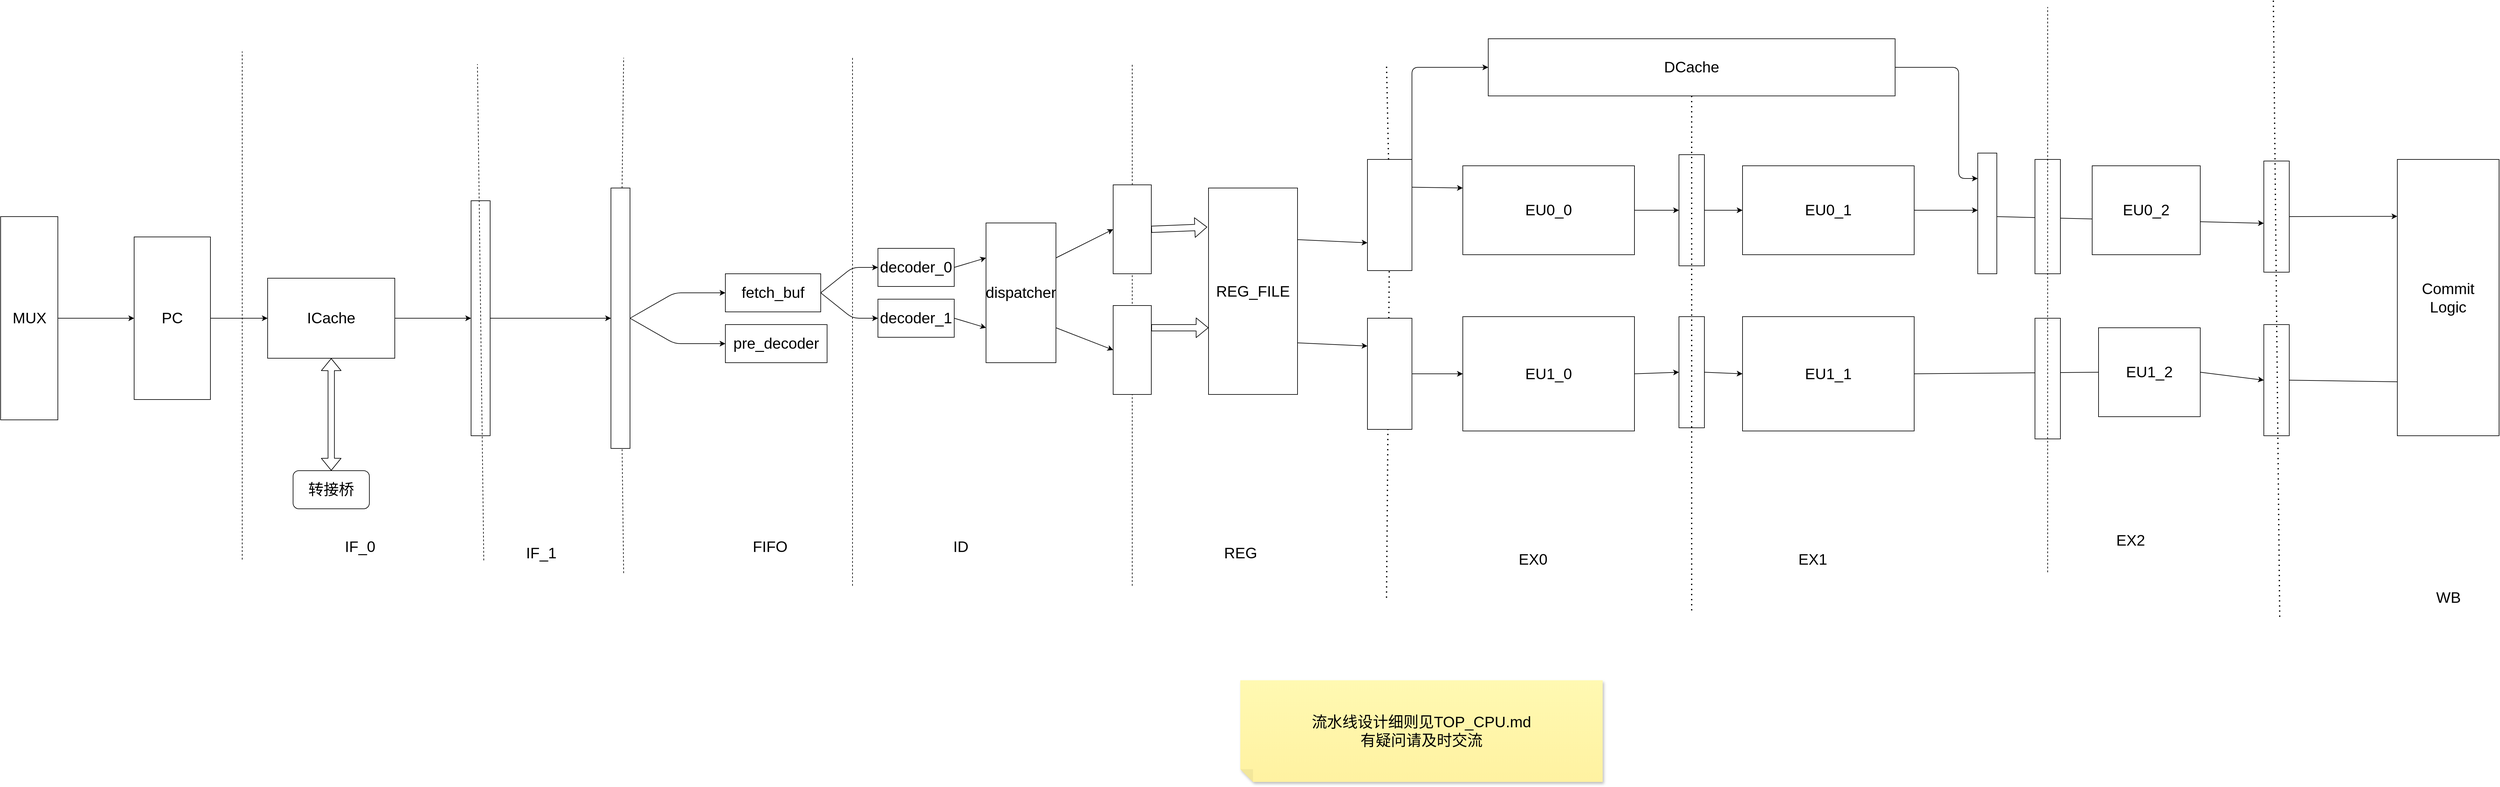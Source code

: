 <mxfile>
    <diagram id="cVIp-nzU9-chKnxCUfcy" name="第 1 页">
        <mxGraphModel dx="3303" dy="1567" grid="1" gridSize="10" guides="1" tooltips="1" connect="1" arrows="1" fold="1" page="1" pageScale="1" pageWidth="4681" pageHeight="3300" math="0" shadow="0">
            <root>
                <mxCell id="0"/>
                <mxCell id="1" parent="0"/>
                <mxCell id="7" value="" style="group" vertex="1" connectable="0" parent="1">
                    <mxGeometry x="700" y="800" width="660" height="320" as="geometry"/>
                </mxCell>
                <mxCell id="3" style="edgeStyle=none;html=1;exitX=0;exitY=0;exitDx=90;exitDy=160;exitPerimeter=0;" edge="1" parent="7" source="2">
                    <mxGeometry relative="1" as="geometry">
                        <mxPoint x="210" y="160" as="targetPoint"/>
                    </mxGeometry>
                </mxCell>
                <mxCell id="2" value="&lt;font style=&quot;font-size: 24px;&quot;&gt;MUX&lt;/font&gt;" style="shadow=0;dashed=0;align=center;html=1;strokeWidth=1;shape=mxgraph.rtl.abstract.entity;container=0;collapsible=0;kind=mux;drawPins=0;left=4;right=1;bottom=0;" vertex="1" parent="7">
                    <mxGeometry width="90" height="320" as="geometry"/>
                </mxCell>
                <mxCell id="4" value="&lt;font style=&quot;font-size: 24px;&quot;&gt;PC&lt;/font&gt;" style="whiteSpace=wrap;html=1;container=0;" vertex="1" parent="7">
                    <mxGeometry x="210" y="32" width="120" height="256" as="geometry"/>
                </mxCell>
                <mxCell id="5" value="&lt;font style=&quot;font-size: 24px;&quot;&gt;ICache&lt;/font&gt;" style="whiteSpace=wrap;html=1;container=0;" vertex="1" parent="7">
                    <mxGeometry x="420" y="97" width="200" height="126" as="geometry"/>
                </mxCell>
                <mxCell id="6" style="edgeStyle=none;html=1;exitX=1;exitY=0.5;exitDx=0;exitDy=0;entryX=0;entryY=0.5;entryDx=0;entryDy=0;" edge="1" parent="7" source="4" target="5">
                    <mxGeometry relative="1" as="geometry"/>
                </mxCell>
                <mxCell id="23" value="" style="shape=flexArrow;endArrow=classic;startArrow=classic;html=1;fontSize=24;entryX=0.5;entryY=1;entryDx=0;entryDy=0;" edge="1" parent="7" target="5">
                    <mxGeometry width="100" height="100" relative="1" as="geometry">
                        <mxPoint x="520" y="400" as="sourcePoint"/>
                        <mxPoint x="540" y="270" as="targetPoint"/>
                    </mxGeometry>
                </mxCell>
                <mxCell id="9" value="" style="endArrow=none;dashed=1;html=1;fontSize=24;" edge="1" parent="1">
                    <mxGeometry width="50" height="50" relative="1" as="geometry">
                        <mxPoint x="1080" y="1340" as="sourcePoint"/>
                        <mxPoint x="1080" y="540" as="targetPoint"/>
                    </mxGeometry>
                </mxCell>
                <mxCell id="25" style="edgeStyle=none;html=1;exitX=1;exitY=0.5;exitDx=0;exitDy=0;entryX=0;entryY=0.5;entryDx=0;entryDy=0;fontSize=24;" edge="1" parent="1" source="14" target="19">
                    <mxGeometry relative="1" as="geometry"/>
                </mxCell>
                <mxCell id="14" value="" style="rounded=0;whiteSpace=wrap;html=1;fontSize=24;" vertex="1" parent="1">
                    <mxGeometry x="1440" y="775" width="30" height="370" as="geometry"/>
                </mxCell>
                <mxCell id="16" style="edgeStyle=none;html=1;exitX=1;exitY=0.5;exitDx=0;exitDy=0;entryX=0;entryY=0.5;entryDx=0;entryDy=0;fontSize=24;" edge="1" parent="1" source="5" target="14">
                    <mxGeometry relative="1" as="geometry"/>
                </mxCell>
                <mxCell id="17" value="" style="endArrow=none;dashed=1;html=1;fontSize=24;" edge="1" parent="1">
                    <mxGeometry width="50" height="50" relative="1" as="geometry">
                        <mxPoint x="1460" y="1341.263" as="sourcePoint"/>
                        <mxPoint x="1450" y="560" as="targetPoint"/>
                    </mxGeometry>
                </mxCell>
                <mxCell id="18" value="IF_0" style="text;html=1;align=center;verticalAlign=middle;resizable=0;points=[];autosize=1;strokeColor=none;fillColor=none;fontSize=24;" vertex="1" parent="1">
                    <mxGeometry x="1230" y="1300" width="70" height="40" as="geometry"/>
                </mxCell>
                <mxCell id="20" value="" style="endArrow=none;dashed=1;html=1;fontSize=24;startArrow=none;" edge="1" parent="1" source="19">
                    <mxGeometry width="50" height="50" relative="1" as="geometry">
                        <mxPoint x="1680" y="1361.263" as="sourcePoint"/>
                        <mxPoint x="1680" y="550" as="targetPoint"/>
                    </mxGeometry>
                </mxCell>
                <mxCell id="21" value="IF_1" style="text;html=1;align=center;verticalAlign=middle;resizable=0;points=[];autosize=1;strokeColor=none;fillColor=none;fontSize=24;" vertex="1" parent="1">
                    <mxGeometry x="1515" y="1310" width="70" height="40" as="geometry"/>
                </mxCell>
                <mxCell id="24" value="转接桥" style="rounded=1;whiteSpace=wrap;html=1;fontSize=24;" vertex="1" parent="1">
                    <mxGeometry x="1160" y="1200" width="120" height="60" as="geometry"/>
                </mxCell>
                <mxCell id="26" value="" style="endArrow=none;dashed=1;html=1;fontSize=24;" edge="1" parent="1" target="19">
                    <mxGeometry width="50" height="50" relative="1" as="geometry">
                        <mxPoint x="1680" y="1361.263" as="sourcePoint"/>
                        <mxPoint x="1680" y="550" as="targetPoint"/>
                    </mxGeometry>
                </mxCell>
                <mxCell id="28" style="edgeStyle=none;html=1;exitX=1;exitY=0.5;exitDx=0;exitDy=0;fontSize=24;" edge="1" parent="1" source="19">
                    <mxGeometry relative="1" as="geometry">
                        <mxPoint x="1840" y="920" as="targetPoint"/>
                        <Array as="points">
                            <mxPoint x="1760" y="920"/>
                        </Array>
                    </mxGeometry>
                </mxCell>
                <mxCell id="29" style="edgeStyle=none;html=1;exitX=1;exitY=0.5;exitDx=0;exitDy=0;fontSize=24;" edge="1" parent="1" source="19">
                    <mxGeometry relative="1" as="geometry">
                        <mxPoint x="1840" y="1000" as="targetPoint"/>
                        <Array as="points">
                            <mxPoint x="1760" y="1000"/>
                        </Array>
                    </mxGeometry>
                </mxCell>
                <mxCell id="19" value="" style="whiteSpace=wrap;html=1;fontSize=24;" vertex="1" parent="1">
                    <mxGeometry x="1660" y="755" width="30" height="410" as="geometry"/>
                </mxCell>
                <mxCell id="27" value="FIFO" style="text;html=1;align=center;verticalAlign=middle;resizable=0;points=[];autosize=1;strokeColor=none;fillColor=none;fontSize=24;" vertex="1" parent="1">
                    <mxGeometry x="1870" y="1300" width="80" height="40" as="geometry"/>
                </mxCell>
                <mxCell id="33" style="edgeStyle=none;html=1;exitX=1;exitY=0.5;exitDx=0;exitDy=0;fontSize=24;" edge="1" parent="1" source="30">
                    <mxGeometry relative="1" as="geometry">
                        <mxPoint x="2080" y="880" as="targetPoint"/>
                        <Array as="points">
                            <mxPoint x="2040" y="880"/>
                        </Array>
                    </mxGeometry>
                </mxCell>
                <mxCell id="35" style="edgeStyle=none;html=1;exitX=1;exitY=0.5;exitDx=0;exitDy=0;fontSize=24;entryX=0;entryY=0.5;entryDx=0;entryDy=0;" edge="1" parent="1" source="30" target="36">
                    <mxGeometry relative="1" as="geometry">
                        <mxPoint x="2090" y="960" as="targetPoint"/>
                        <Array as="points">
                            <mxPoint x="2040" y="960"/>
                        </Array>
                    </mxGeometry>
                </mxCell>
                <mxCell id="30" value="fetch_buf" style="rounded=0;whiteSpace=wrap;html=1;fontSize=24;" vertex="1" parent="1">
                    <mxGeometry x="1840" y="890" width="150" height="60" as="geometry"/>
                </mxCell>
                <mxCell id="31" value="pre_decoder" style="rounded=0;whiteSpace=wrap;html=1;fontSize=24;" vertex="1" parent="1">
                    <mxGeometry x="1840" y="970" width="160" height="60" as="geometry"/>
                </mxCell>
                <mxCell id="32" value="" style="endArrow=none;dashed=1;html=1;fontSize=24;" edge="1" parent="1">
                    <mxGeometry width="50" height="50" relative="1" as="geometry">
                        <mxPoint x="2040" y="1381.263" as="sourcePoint"/>
                        <mxPoint x="2040" y="550" as="targetPoint"/>
                    </mxGeometry>
                </mxCell>
                <mxCell id="40" style="edgeStyle=none;html=1;exitX=1;exitY=0.5;exitDx=0;exitDy=0;entryX=0;entryY=0.25;entryDx=0;entryDy=0;fontSize=24;" edge="1" parent="1" source="34" target="39">
                    <mxGeometry relative="1" as="geometry"/>
                </mxCell>
                <mxCell id="34" value="decoder_0" style="rounded=0;whiteSpace=wrap;html=1;fontSize=24;" vertex="1" parent="1">
                    <mxGeometry x="2080" y="850" width="120" height="60" as="geometry"/>
                </mxCell>
                <mxCell id="41" style="edgeStyle=none;html=1;exitX=1;exitY=0.5;exitDx=0;exitDy=0;entryX=0;entryY=0.75;entryDx=0;entryDy=0;fontSize=24;" edge="1" parent="1" source="36" target="39">
                    <mxGeometry relative="1" as="geometry"/>
                </mxCell>
                <mxCell id="36" value="decoder_1" style="rounded=0;whiteSpace=wrap;html=1;fontSize=24;" vertex="1" parent="1">
                    <mxGeometry x="2080" y="930" width="120" height="60" as="geometry"/>
                </mxCell>
                <mxCell id="37" value="ID" style="text;html=1;align=center;verticalAlign=middle;resizable=0;points=[];autosize=1;strokeColor=none;fillColor=none;fontSize=24;" vertex="1" parent="1">
                    <mxGeometry x="2185" y="1300" width="50" height="40" as="geometry"/>
                </mxCell>
                <mxCell id="38" value="" style="endArrow=none;dashed=1;html=1;fontSize=24;startArrow=none;" edge="1" parent="1" source="42">
                    <mxGeometry width="50" height="50" relative="1" as="geometry">
                        <mxPoint x="2480" y="1381.263" as="sourcePoint"/>
                        <mxPoint x="2480" y="560" as="targetPoint"/>
                    </mxGeometry>
                </mxCell>
                <mxCell id="45" style="edgeStyle=none;html=1;exitX=1;exitY=0.25;exitDx=0;exitDy=0;entryX=0;entryY=0.5;entryDx=0;entryDy=0;fontSize=24;" edge="1" parent="1" source="39" target="42">
                    <mxGeometry relative="1" as="geometry"/>
                </mxCell>
                <mxCell id="46" style="edgeStyle=none;html=1;exitX=1;exitY=0.75;exitDx=0;exitDy=0;entryX=0;entryY=0.5;entryDx=0;entryDy=0;fontSize=24;" edge="1" parent="1" source="39" target="44">
                    <mxGeometry relative="1" as="geometry"/>
                </mxCell>
                <mxCell id="39" value="dispatcher" style="rounded=0;whiteSpace=wrap;html=1;fontSize=24;" vertex="1" parent="1">
                    <mxGeometry x="2250" y="810" width="110" height="220" as="geometry"/>
                </mxCell>
                <mxCell id="43" value="" style="endArrow=none;dashed=1;html=1;fontSize=24;" edge="1" parent="1" target="42">
                    <mxGeometry width="50" height="50" relative="1" as="geometry">
                        <mxPoint x="2480" y="1381.263" as="sourcePoint"/>
                        <mxPoint x="2480" y="560" as="targetPoint"/>
                    </mxGeometry>
                </mxCell>
                <mxCell id="42" value="" style="rounded=0;whiteSpace=wrap;html=1;fontSize=24;" vertex="1" parent="1">
                    <mxGeometry x="2450" y="750" width="60" height="140" as="geometry"/>
                </mxCell>
                <mxCell id="44" value="" style="rounded=0;whiteSpace=wrap;html=1;fontSize=24;" vertex="1" parent="1">
                    <mxGeometry x="2450" y="940" width="60" height="140" as="geometry"/>
                </mxCell>
                <mxCell id="53" style="edgeStyle=none;html=1;exitX=1;exitY=0.25;exitDx=0;exitDy=0;entryX=0;entryY=0.75;entryDx=0;entryDy=0;fontSize=24;" edge="1" parent="1" source="47" target="51">
                    <mxGeometry relative="1" as="geometry"/>
                </mxCell>
                <mxCell id="54" style="edgeStyle=none;html=1;exitX=1;exitY=0.75;exitDx=0;exitDy=0;entryX=0;entryY=0.25;entryDx=0;entryDy=0;fontSize=24;" edge="1" parent="1" source="47" target="52">
                    <mxGeometry relative="1" as="geometry"/>
                </mxCell>
                <mxCell id="47" value="REG_FILE" style="rounded=0;whiteSpace=wrap;html=1;fontSize=24;" vertex="1" parent="1">
                    <mxGeometry x="2600" y="755" width="140" height="325" as="geometry"/>
                </mxCell>
                <mxCell id="48" value="" style="shape=flexArrow;endArrow=classic;html=1;fontSize=24;exitX=1;exitY=0.5;exitDx=0;exitDy=0;entryX=-0.015;entryY=0.189;entryDx=0;entryDy=0;entryPerimeter=0;" edge="1" parent="1" source="42" target="47">
                    <mxGeometry width="50" height="50" relative="1" as="geometry">
                        <mxPoint x="2550" y="820" as="sourcePoint"/>
                        <mxPoint x="2600" y="770" as="targetPoint"/>
                    </mxGeometry>
                </mxCell>
                <mxCell id="49" value="" style="shape=flexArrow;endArrow=classic;html=1;fontSize=24;exitX=1;exitY=0.25;exitDx=0;exitDy=0;" edge="1" parent="1" source="44">
                    <mxGeometry width="50" height="50" relative="1" as="geometry">
                        <mxPoint x="2580" y="1020" as="sourcePoint"/>
                        <mxPoint x="2600" y="975" as="targetPoint"/>
                    </mxGeometry>
                </mxCell>
                <mxCell id="50" value="" style="endArrow=none;dashed=1;html=1;dashPattern=1 3;strokeWidth=2;fontSize=24;startArrow=none;" edge="1" parent="1" source="51">
                    <mxGeometry width="50" height="50" relative="1" as="geometry">
                        <mxPoint x="2880" y="1400" as="sourcePoint"/>
                        <mxPoint x="2880" y="560" as="targetPoint"/>
                    </mxGeometry>
                </mxCell>
                <mxCell id="55" value="" style="endArrow=none;dashed=1;html=1;dashPattern=1 3;strokeWidth=2;fontSize=24;" edge="1" parent="1" target="51">
                    <mxGeometry width="50" height="50" relative="1" as="geometry">
                        <mxPoint x="2880" y="1400" as="sourcePoint"/>
                        <mxPoint x="2880" y="560" as="targetPoint"/>
                    </mxGeometry>
                </mxCell>
                <mxCell id="60" style="edgeStyle=none;html=1;exitX=1;exitY=0.5;exitDx=0;exitDy=0;entryX=0;entryY=0.5;entryDx=0;entryDy=0;fontSize=24;" edge="1" parent="1" source="52" target="57">
                    <mxGeometry relative="1" as="geometry"/>
                </mxCell>
                <mxCell id="52" value="" style="rounded=0;whiteSpace=wrap;html=1;fontSize=24;" vertex="1" parent="1">
                    <mxGeometry x="2850" y="960" width="70" height="175" as="geometry"/>
                </mxCell>
                <mxCell id="59" style="edgeStyle=none;html=1;exitX=1;exitY=0.25;exitDx=0;exitDy=0;entryX=0;entryY=0.25;entryDx=0;entryDy=0;fontSize=24;" edge="1" parent="1" source="51" target="56">
                    <mxGeometry relative="1" as="geometry"/>
                </mxCell>
                <mxCell id="79" style="edgeStyle=none;html=1;exitX=1;exitY=0;exitDx=0;exitDy=0;entryX=0;entryY=0.5;entryDx=0;entryDy=0;fontSize=24;" edge="1" parent="1" source="51" target="78">
                    <mxGeometry relative="1" as="geometry">
                        <Array as="points">
                            <mxPoint x="2920" y="565"/>
                        </Array>
                    </mxGeometry>
                </mxCell>
                <mxCell id="51" value="" style="rounded=0;whiteSpace=wrap;html=1;fontSize=24;" vertex="1" parent="1">
                    <mxGeometry x="2850" y="710" width="70" height="175" as="geometry"/>
                </mxCell>
                <mxCell id="64" style="edgeStyle=none;html=1;exitX=1;exitY=0.5;exitDx=0;exitDy=0;entryX=0;entryY=0.5;entryDx=0;entryDy=0;fontSize=24;" edge="1" parent="1" source="56" target="62">
                    <mxGeometry relative="1" as="geometry"/>
                </mxCell>
                <mxCell id="56" value="EU0_0" style="rounded=0;whiteSpace=wrap;html=1;fontSize=24;" vertex="1" parent="1">
                    <mxGeometry x="3000" y="720" width="270" height="140" as="geometry"/>
                </mxCell>
                <mxCell id="65" style="edgeStyle=none;html=1;exitX=1;exitY=0.5;exitDx=0;exitDy=0;entryX=0;entryY=0.5;entryDx=0;entryDy=0;fontSize=24;" edge="1" parent="1" source="57" target="63">
                    <mxGeometry relative="1" as="geometry"/>
                </mxCell>
                <mxCell id="57" value="EU1_0" style="rounded=0;whiteSpace=wrap;html=1;fontSize=24;" vertex="1" parent="1">
                    <mxGeometry x="3000" y="957.5" width="270" height="180" as="geometry"/>
                </mxCell>
                <mxCell id="73" style="edgeStyle=none;html=1;exitX=1;exitY=0.5;exitDx=0;exitDy=0;entryX=0;entryY=0.5;entryDx=0;entryDy=0;fontSize=24;" edge="1" parent="1" source="62" target="68">
                    <mxGeometry relative="1" as="geometry"/>
                </mxCell>
                <mxCell id="62" value="" style="rounded=0;whiteSpace=wrap;html=1;fontSize=24;" vertex="1" parent="1">
                    <mxGeometry x="3340" y="702.5" width="40" height="175" as="geometry"/>
                </mxCell>
                <mxCell id="74" style="edgeStyle=none;html=1;exitX=1;exitY=0.5;exitDx=0;exitDy=0;entryX=0;entryY=0.5;entryDx=0;entryDy=0;fontSize=24;" edge="1" parent="1" source="63" target="70">
                    <mxGeometry relative="1" as="geometry"/>
                </mxCell>
                <mxCell id="63" value="" style="rounded=0;whiteSpace=wrap;html=1;fontSize=24;" vertex="1" parent="1">
                    <mxGeometry x="3340" y="957.5" width="40" height="175" as="geometry"/>
                </mxCell>
                <mxCell id="66" value="" style="endArrow=none;dashed=1;html=1;dashPattern=1 3;strokeWidth=2;fontSize=24;" edge="1" parent="1">
                    <mxGeometry width="50" height="50" relative="1" as="geometry">
                        <mxPoint x="3360" y="1420" as="sourcePoint"/>
                        <mxPoint x="3360" y="560" as="targetPoint"/>
                    </mxGeometry>
                </mxCell>
                <mxCell id="67" style="edgeStyle=none;html=1;exitX=1;exitY=0.5;exitDx=0;exitDy=0;fontSize=24;" edge="1" parent="1" source="68">
                    <mxGeometry relative="1" as="geometry">
                        <mxPoint x="3810" y="790" as="targetPoint"/>
                    </mxGeometry>
                </mxCell>
                <mxCell id="68" value="EU0_1" style="rounded=0;whiteSpace=wrap;html=1;fontSize=24;" vertex="1" parent="1">
                    <mxGeometry x="3440" y="720" width="270" height="140" as="geometry"/>
                </mxCell>
                <mxCell id="69" style="edgeStyle=none;html=1;exitX=1;exitY=0.5;exitDx=0;exitDy=0;entryX=0;entryY=0.5;entryDx=0;entryDy=0;fontSize=24;startArrow=none;" edge="1" parent="1" source="95" target="72">
                    <mxGeometry relative="1" as="geometry"/>
                </mxCell>
                <mxCell id="70" value="EU1_1" style="rounded=0;whiteSpace=wrap;html=1;fontSize=24;" vertex="1" parent="1">
                    <mxGeometry x="3440" y="957.5" width="270" height="180" as="geometry"/>
                </mxCell>
                <mxCell id="89" style="edgeStyle=none;html=1;exitX=1;exitY=0.5;exitDx=0;exitDy=0;entryX=0;entryY=0.206;entryDx=0;entryDy=0;entryPerimeter=0;fontSize=24;" edge="1" parent="1" source="71" target="88">
                    <mxGeometry relative="1" as="geometry"/>
                </mxCell>
                <mxCell id="71" value="" style="rounded=0;whiteSpace=wrap;html=1;fontSize=24;" vertex="1" parent="1">
                    <mxGeometry x="4260" y="712.5" width="40" height="175" as="geometry"/>
                </mxCell>
                <mxCell id="90" style="edgeStyle=none;html=1;exitX=1;exitY=0.5;exitDx=0;exitDy=0;entryX=0.063;entryY=0.805;entryDx=0;entryDy=0;entryPerimeter=0;fontSize=24;" edge="1" parent="1" source="72" target="88">
                    <mxGeometry relative="1" as="geometry"/>
                </mxCell>
                <mxCell id="72" value="" style="rounded=0;whiteSpace=wrap;html=1;fontSize=24;" vertex="1" parent="1">
                    <mxGeometry x="4260" y="970" width="40" height="175" as="geometry"/>
                </mxCell>
                <mxCell id="75" value="REG" style="text;html=1;align=center;verticalAlign=middle;resizable=0;points=[];autosize=1;strokeColor=none;fillColor=none;fontSize=24;" vertex="1" parent="1">
                    <mxGeometry x="2610" y="1310" width="80" height="40" as="geometry"/>
                </mxCell>
                <mxCell id="76" value="EX0" style="text;html=1;align=center;verticalAlign=middle;resizable=0;points=[];autosize=1;strokeColor=none;fillColor=none;fontSize=24;" vertex="1" parent="1">
                    <mxGeometry x="3075" y="1320" width="70" height="40" as="geometry"/>
                </mxCell>
                <mxCell id="77" value="EX1" style="text;html=1;align=center;verticalAlign=middle;resizable=0;points=[];autosize=1;strokeColor=none;fillColor=none;fontSize=24;" vertex="1" parent="1">
                    <mxGeometry x="3515" y="1320" width="70" height="40" as="geometry"/>
                </mxCell>
                <mxCell id="80" style="edgeStyle=none;html=1;exitX=1;exitY=0.5;exitDx=0;exitDy=0;fontSize=24;entryX=0;entryY=0;entryDx=0;entryDy=40;entryPerimeter=0;" edge="1" parent="1" source="78" target="81">
                    <mxGeometry relative="1" as="geometry">
                        <mxPoint x="3780" y="720" as="targetPoint"/>
                        <Array as="points">
                            <mxPoint x="3780" y="565"/>
                            <mxPoint x="3780" y="740"/>
                        </Array>
                    </mxGeometry>
                </mxCell>
                <mxCell id="78" value="DCache" style="rounded=0;whiteSpace=wrap;html=1;fontSize=24;" vertex="1" parent="1">
                    <mxGeometry x="3040" y="520" width="640" height="90" as="geometry"/>
                </mxCell>
                <mxCell id="85" style="edgeStyle=none;html=1;exitX=0;exitY=0;exitDx=30.0;exitDy=100;exitPerimeter=0;entryX=0;entryY=0.56;entryDx=0;entryDy=0;entryPerimeter=0;fontSize=24;" edge="1" parent="1" source="81" target="71">
                    <mxGeometry relative="1" as="geometry"/>
                </mxCell>
                <mxCell id="81" value="" style="shadow=0;dashed=0;align=center;html=1;strokeWidth=1;shape=mxgraph.rtl.abstract.entity;container=1;collapsible=0;kind=mux;drawPins=0;left=4;right=1;bottom=0;fontSize=24;" vertex="1" parent="1">
                    <mxGeometry x="3810" y="700" width="30" height="190" as="geometry"/>
                </mxCell>
                <mxCell id="86" value="" style="endArrow=none;dashed=1;html=1;dashPattern=1 3;strokeWidth=2;fontSize=24;" edge="1" parent="1">
                    <mxGeometry width="50" height="50" relative="1" as="geometry">
                        <mxPoint x="4285" y="1430" as="sourcePoint"/>
                        <mxPoint x="4275" y="460" as="targetPoint"/>
                    </mxGeometry>
                </mxCell>
                <mxCell id="87" value="WB" style="text;html=1;align=center;verticalAlign=middle;resizable=0;points=[];autosize=1;strokeColor=none;fillColor=none;fontSize=24;" vertex="1" parent="1">
                    <mxGeometry x="4520" y="1380" width="60" height="40" as="geometry"/>
                </mxCell>
                <mxCell id="88" value="Commit&lt;br&gt;Logic" style="rounded=0;whiteSpace=wrap;html=1;fontSize=24;" vertex="1" parent="1">
                    <mxGeometry x="4470" y="710" width="160" height="435" as="geometry"/>
                </mxCell>
                <mxCell id="93" value="流水线设计细则见TOP_CPU.md&lt;br&gt;有疑问请及时交流" style="shape=note;whiteSpace=wrap;html=1;backgroundOutline=1;fontColor=#000000;darkOpacity=0.05;fillColor=#FFF9B2;strokeColor=none;fillStyle=solid;direction=west;gradientDirection=north;gradientColor=#FFF2A1;shadow=1;size=20;pointerEvents=1;fontSize=24;" vertex="1" parent="1">
                    <mxGeometry x="2650" y="1530" width="570" height="160" as="geometry"/>
                </mxCell>
                <mxCell id="94" value="EU0_2" style="rounded=0;whiteSpace=wrap;html=1;fontSize=24;" vertex="1" parent="1">
                    <mxGeometry x="3990" y="720" width="170" height="140" as="geometry"/>
                </mxCell>
                <mxCell id="96" value="" style="edgeStyle=none;html=1;exitX=1;exitY=0.5;exitDx=0;exitDy=0;entryX=0;entryY=0.5;entryDx=0;entryDy=0;fontSize=24;endArrow=none;" edge="1" parent="1" source="70" target="95">
                    <mxGeometry relative="1" as="geometry">
                        <mxPoint x="3710" y="1047.5" as="sourcePoint"/>
                        <mxPoint x="4260" y="1057.5" as="targetPoint"/>
                    </mxGeometry>
                </mxCell>
                <mxCell id="95" value="EU1_2" style="rounded=0;whiteSpace=wrap;html=1;fontSize=24;" vertex="1" parent="1">
                    <mxGeometry x="4000" y="975" width="160" height="140" as="geometry"/>
                </mxCell>
                <mxCell id="97" value="" style="rounded=0;whiteSpace=wrap;html=1;fontSize=24;" vertex="1" parent="1">
                    <mxGeometry x="3900" y="710" width="40" height="180" as="geometry"/>
                </mxCell>
                <mxCell id="98" value="" style="rounded=0;whiteSpace=wrap;html=1;fontSize=24;" vertex="1" parent="1">
                    <mxGeometry x="3900" y="960" width="40" height="190" as="geometry"/>
                </mxCell>
                <mxCell id="99" value="" style="endArrow=none;dashed=1;html=1;fontSize=24;" edge="1" parent="1">
                    <mxGeometry width="50" height="50" relative="1" as="geometry">
                        <mxPoint x="3920" y="1360" as="sourcePoint"/>
                        <mxPoint x="3920" y="470" as="targetPoint"/>
                    </mxGeometry>
                </mxCell>
                <mxCell id="100" value="EX2" style="text;html=1;align=center;verticalAlign=middle;resizable=0;points=[];autosize=1;strokeColor=none;fillColor=none;fontSize=24;" vertex="1" parent="1">
                    <mxGeometry x="4015" y="1290" width="70" height="40" as="geometry"/>
                </mxCell>
            </root>
        </mxGraphModel>
    </diagram>
</mxfile>